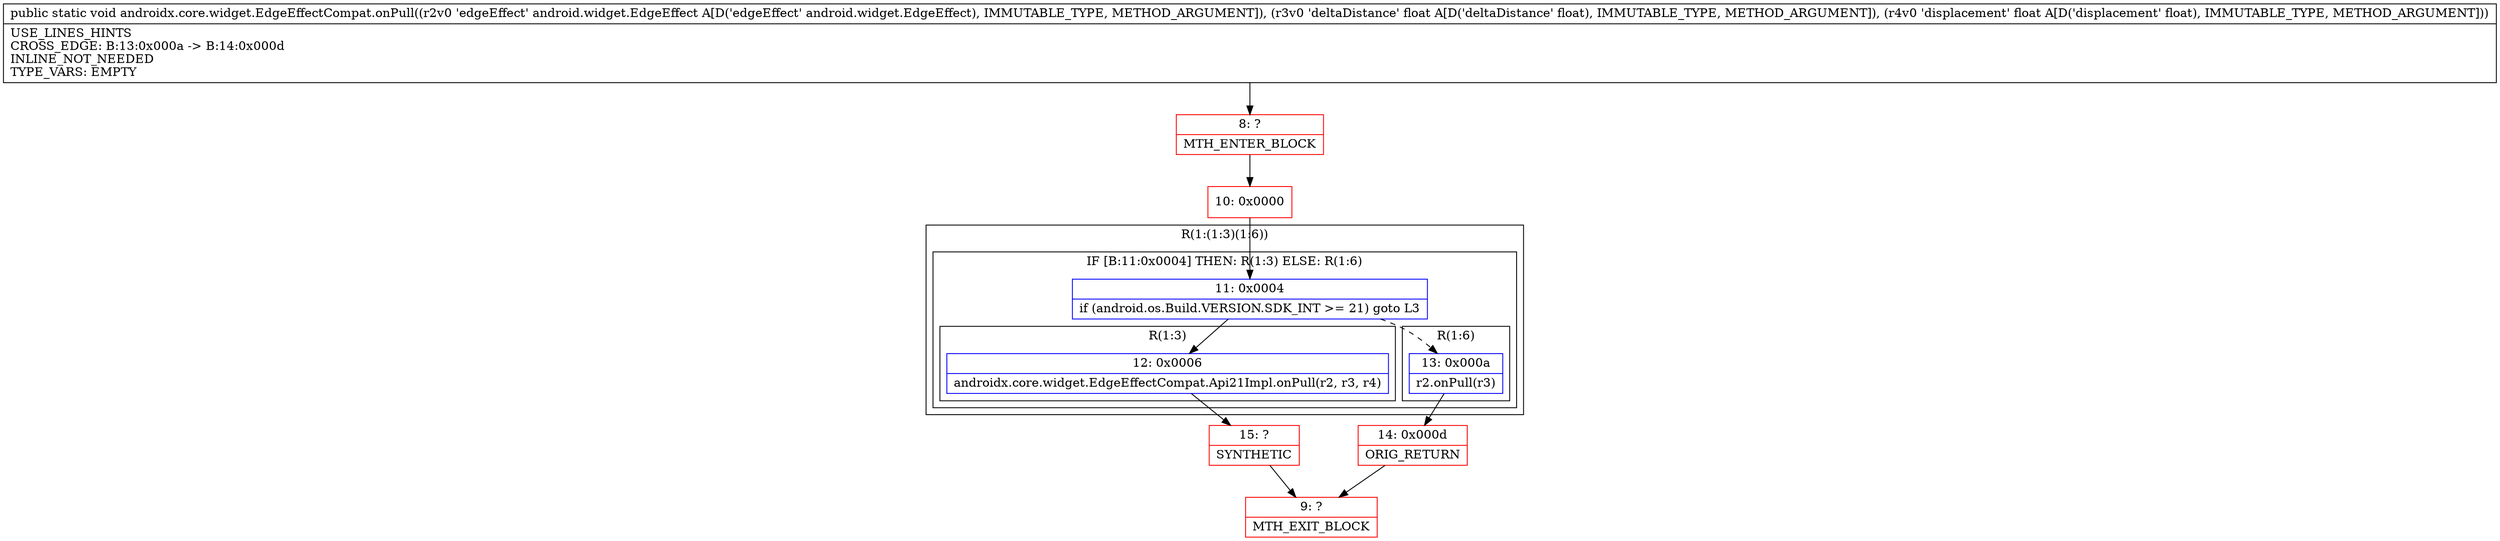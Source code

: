 digraph "CFG forandroidx.core.widget.EdgeEffectCompat.onPull(Landroid\/widget\/EdgeEffect;FF)V" {
subgraph cluster_Region_1174454909 {
label = "R(1:(1:3)(1:6))";
node [shape=record,color=blue];
subgraph cluster_IfRegion_2057002286 {
label = "IF [B:11:0x0004] THEN: R(1:3) ELSE: R(1:6)";
node [shape=record,color=blue];
Node_11 [shape=record,label="{11\:\ 0x0004|if (android.os.Build.VERSION.SDK_INT \>= 21) goto L3\l}"];
subgraph cluster_Region_1210788416 {
label = "R(1:3)";
node [shape=record,color=blue];
Node_12 [shape=record,label="{12\:\ 0x0006|androidx.core.widget.EdgeEffectCompat.Api21Impl.onPull(r2, r3, r4)\l}"];
}
subgraph cluster_Region_479195313 {
label = "R(1:6)";
node [shape=record,color=blue];
Node_13 [shape=record,label="{13\:\ 0x000a|r2.onPull(r3)\l}"];
}
}
}
Node_8 [shape=record,color=red,label="{8\:\ ?|MTH_ENTER_BLOCK\l}"];
Node_10 [shape=record,color=red,label="{10\:\ 0x0000}"];
Node_15 [shape=record,color=red,label="{15\:\ ?|SYNTHETIC\l}"];
Node_9 [shape=record,color=red,label="{9\:\ ?|MTH_EXIT_BLOCK\l}"];
Node_14 [shape=record,color=red,label="{14\:\ 0x000d|ORIG_RETURN\l}"];
MethodNode[shape=record,label="{public static void androidx.core.widget.EdgeEffectCompat.onPull((r2v0 'edgeEffect' android.widget.EdgeEffect A[D('edgeEffect' android.widget.EdgeEffect), IMMUTABLE_TYPE, METHOD_ARGUMENT]), (r3v0 'deltaDistance' float A[D('deltaDistance' float), IMMUTABLE_TYPE, METHOD_ARGUMENT]), (r4v0 'displacement' float A[D('displacement' float), IMMUTABLE_TYPE, METHOD_ARGUMENT]))  | USE_LINES_HINTS\lCROSS_EDGE: B:13:0x000a \-\> B:14:0x000d\lINLINE_NOT_NEEDED\lTYPE_VARS: EMPTY\l}"];
MethodNode -> Node_8;Node_11 -> Node_12;
Node_11 -> Node_13[style=dashed];
Node_12 -> Node_15;
Node_13 -> Node_14;
Node_8 -> Node_10;
Node_10 -> Node_11;
Node_15 -> Node_9;
Node_14 -> Node_9;
}

